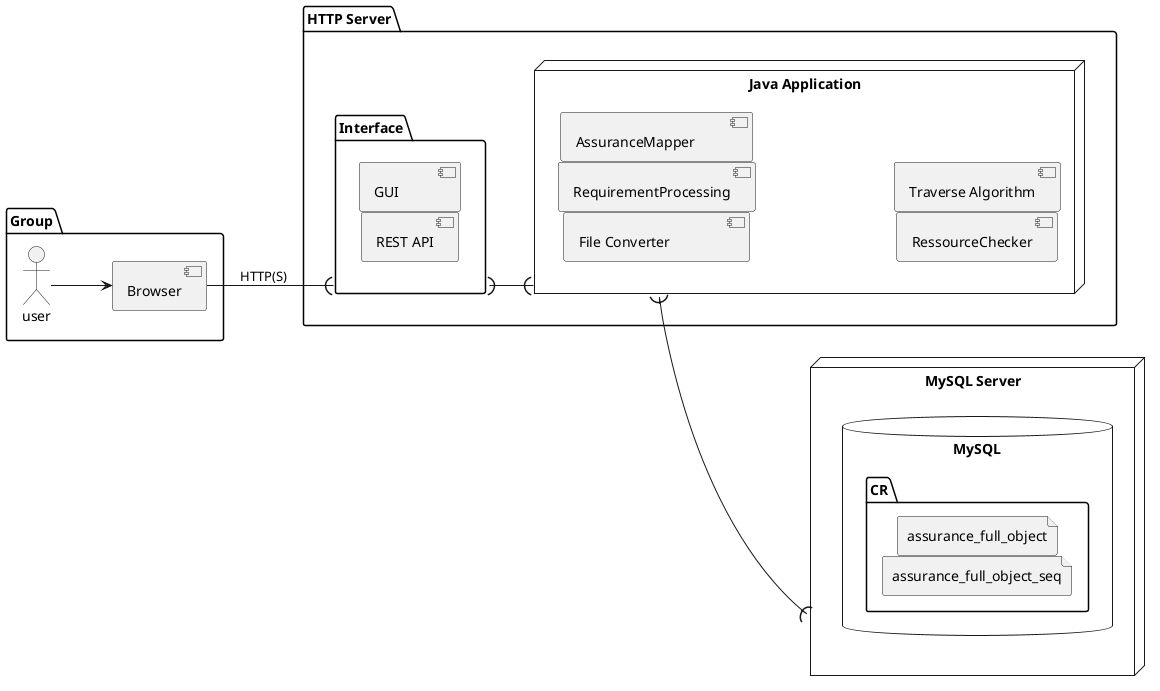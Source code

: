 @startuml

skinparam nodesep 1
left to right direction
package "Group" {
   actor user
   [Browser]
}

package "HTTP Server" {
package "Interface" {
    [GUI          ]
    [REST API]
}

node "Java Application" {
    [File Converter               ]
    [RequirementProcessing]
    [AssuranceMapper         ]
    [RessourceChecker]
    [Traverse Algorithm]
}


}

node "MySQL Server" {
database "MySQL" {
  folder "CR" {
    file assurance_full_object
    file assurance_full_object_seq
  }

}
}
user --> [Browser]
[Browser] --(  "Interface" : HTTP(S)
"Interface" )--( "Java Application"
"Java Application" )--( "MySQL Server"

@enduml
